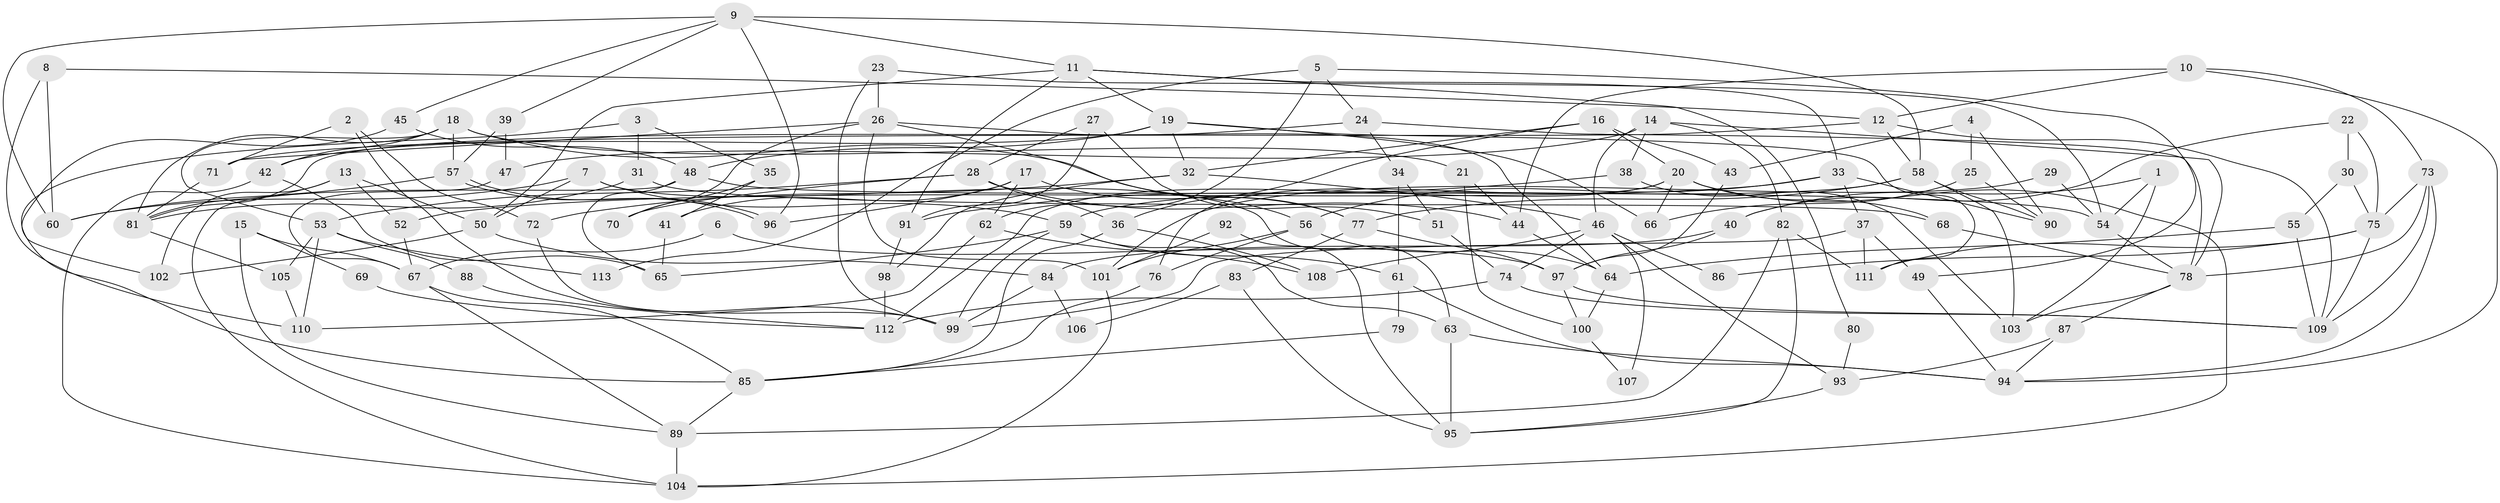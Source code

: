 // coarse degree distribution, {2: 0.1111111111111111, 3: 0.35555555555555557, 7: 0.1111111111111111, 6: 0.044444444444444446, 4: 0.2, 5: 0.044444444444444446, 14: 0.06666666666666667, 8: 0.044444444444444446, 11: 0.022222222222222223}
// Generated by graph-tools (version 1.1) at 2025/53/03/04/25 21:53:08]
// undirected, 113 vertices, 226 edges
graph export_dot {
graph [start="1"]
  node [color=gray90,style=filled];
  1;
  2;
  3;
  4;
  5;
  6;
  7;
  8;
  9;
  10;
  11;
  12;
  13;
  14;
  15;
  16;
  17;
  18;
  19;
  20;
  21;
  22;
  23;
  24;
  25;
  26;
  27;
  28;
  29;
  30;
  31;
  32;
  33;
  34;
  35;
  36;
  37;
  38;
  39;
  40;
  41;
  42;
  43;
  44;
  45;
  46;
  47;
  48;
  49;
  50;
  51;
  52;
  53;
  54;
  55;
  56;
  57;
  58;
  59;
  60;
  61;
  62;
  63;
  64;
  65;
  66;
  67;
  68;
  69;
  70;
  71;
  72;
  73;
  74;
  75;
  76;
  77;
  78;
  79;
  80;
  81;
  82;
  83;
  84;
  85;
  86;
  87;
  88;
  89;
  90;
  91;
  92;
  93;
  94;
  95;
  96;
  97;
  98;
  99;
  100;
  101;
  102;
  103;
  104;
  105;
  106;
  107;
  108;
  109;
  110;
  111;
  112;
  113;
  1 -- 54;
  1 -- 40;
  1 -- 103;
  2 -- 72;
  2 -- 99;
  2 -- 71;
  3 -- 31;
  3 -- 35;
  3 -- 85;
  4 -- 90;
  4 -- 25;
  4 -- 43;
  5 -- 49;
  5 -- 24;
  5 -- 62;
  5 -- 113;
  6 -- 67;
  6 -- 97;
  7 -- 60;
  7 -- 63;
  7 -- 50;
  7 -- 59;
  8 -- 110;
  8 -- 12;
  8 -- 60;
  9 -- 11;
  9 -- 60;
  9 -- 39;
  9 -- 45;
  9 -- 58;
  9 -- 96;
  10 -- 12;
  10 -- 44;
  10 -- 73;
  10 -- 94;
  11 -- 50;
  11 -- 33;
  11 -- 19;
  11 -- 80;
  11 -- 91;
  12 -- 109;
  12 -- 58;
  12 -- 71;
  13 -- 81;
  13 -- 50;
  13 -- 52;
  13 -- 102;
  14 -- 46;
  14 -- 47;
  14 -- 38;
  14 -- 78;
  14 -- 82;
  15 -- 67;
  15 -- 89;
  15 -- 69;
  16 -- 20;
  16 -- 32;
  16 -- 36;
  16 -- 43;
  17 -- 62;
  17 -- 96;
  17 -- 41;
  17 -- 77;
  18 -- 53;
  18 -- 77;
  18 -- 21;
  18 -- 42;
  18 -- 57;
  18 -- 81;
  19 -- 42;
  19 -- 32;
  19 -- 48;
  19 -- 66;
  19 -- 111;
  20 -- 104;
  20 -- 76;
  20 -- 66;
  20 -- 68;
  20 -- 112;
  21 -- 100;
  21 -- 44;
  22 -- 30;
  22 -- 75;
  22 -- 40;
  23 -- 99;
  23 -- 54;
  23 -- 26;
  24 -- 81;
  24 -- 78;
  24 -- 34;
  25 -- 66;
  25 -- 90;
  26 -- 71;
  26 -- 56;
  26 -- 64;
  26 -- 70;
  26 -- 101;
  27 -- 51;
  27 -- 91;
  27 -- 28;
  28 -- 36;
  28 -- 44;
  28 -- 53;
  28 -- 70;
  29 -- 101;
  29 -- 54;
  30 -- 75;
  30 -- 55;
  31 -- 68;
  31 -- 81;
  32 -- 46;
  32 -- 72;
  32 -- 98;
  33 -- 56;
  33 -- 52;
  33 -- 37;
  33 -- 90;
  34 -- 61;
  34 -- 51;
  35 -- 70;
  35 -- 41;
  36 -- 85;
  36 -- 108;
  37 -- 111;
  37 -- 49;
  37 -- 99;
  38 -- 103;
  38 -- 91;
  39 -- 57;
  39 -- 47;
  40 -- 97;
  40 -- 84;
  41 -- 65;
  42 -- 104;
  42 -- 65;
  43 -- 97;
  44 -- 64;
  45 -- 48;
  45 -- 102;
  46 -- 93;
  46 -- 74;
  46 -- 86;
  46 -- 107;
  46 -- 108;
  47 -- 67;
  48 -- 65;
  48 -- 54;
  48 -- 104;
  49 -- 94;
  50 -- 102;
  50 -- 84;
  51 -- 74;
  52 -- 67;
  53 -- 105;
  53 -- 88;
  53 -- 110;
  53 -- 113;
  54 -- 78;
  55 -- 64;
  55 -- 109;
  56 -- 64;
  56 -- 76;
  56 -- 101;
  57 -- 96;
  57 -- 96;
  57 -- 60;
  58 -- 59;
  58 -- 77;
  58 -- 90;
  58 -- 103;
  59 -- 99;
  59 -- 61;
  59 -- 63;
  59 -- 65;
  61 -- 94;
  61 -- 79;
  62 -- 108;
  62 -- 110;
  63 -- 94;
  63 -- 95;
  64 -- 100;
  67 -- 89;
  67 -- 85;
  68 -- 78;
  69 -- 112;
  71 -- 81;
  72 -- 99;
  73 -- 78;
  73 -- 75;
  73 -- 94;
  73 -- 109;
  74 -- 109;
  74 -- 112;
  75 -- 109;
  75 -- 86;
  75 -- 111;
  76 -- 85;
  77 -- 83;
  77 -- 97;
  78 -- 103;
  78 -- 87;
  79 -- 85;
  80 -- 93;
  81 -- 105;
  82 -- 111;
  82 -- 89;
  82 -- 95;
  83 -- 95;
  83 -- 106;
  84 -- 99;
  84 -- 106;
  85 -- 89;
  87 -- 94;
  87 -- 93;
  88 -- 112;
  89 -- 104;
  91 -- 98;
  92 -- 95;
  92 -- 101;
  93 -- 95;
  97 -- 100;
  97 -- 109;
  98 -- 112;
  100 -- 107;
  101 -- 104;
  105 -- 110;
}

